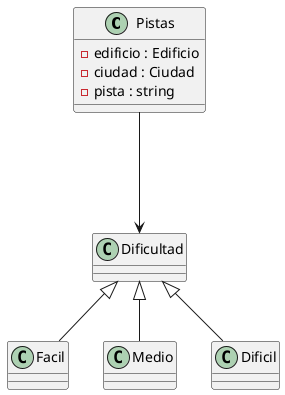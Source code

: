 @startuml
class Pistas
{
    -edificio : Edificio
    -ciudad : Ciudad
    -pista : string
}

class Dificultad
{
}
class Facil
{
}
class Medio
{
}
class Dificil
{
}

Pistas --->Dificultad
Dificultad <|-- Facil
Dificultad <|-- Medio
Dificultad <|-- Dificil
@enduml